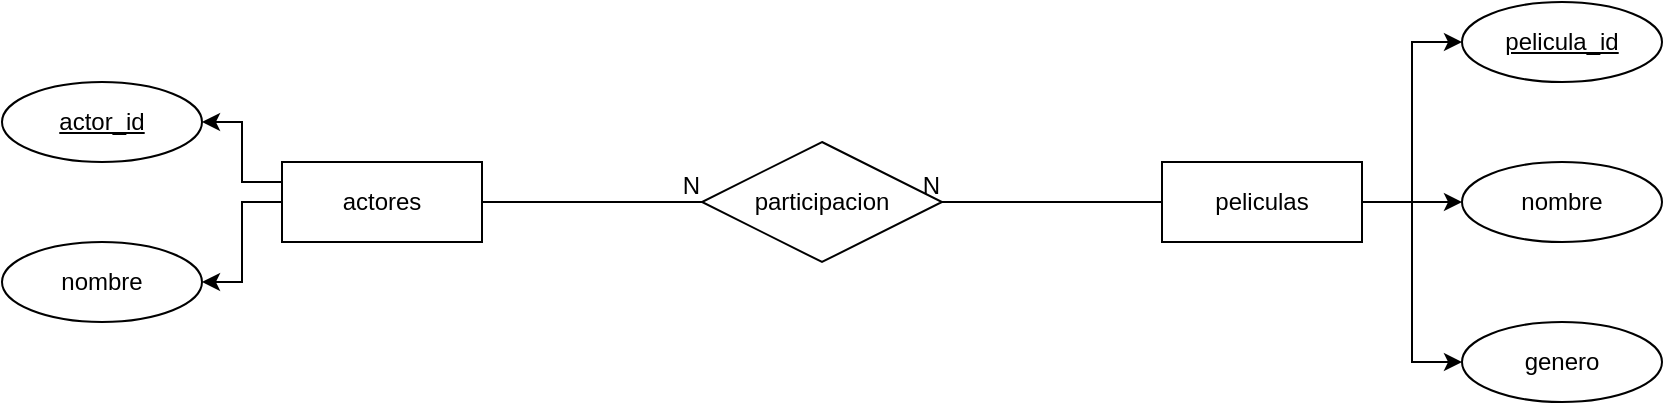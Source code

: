 <mxfile version="24.3.0" type="github">
  <diagram id="R2lEEEUBdFMjLlhIrx00" name="Page-1">
    <mxGraphModel dx="1050" dy="530" grid="1" gridSize="10" guides="1" tooltips="1" connect="1" arrows="1" fold="1" page="1" pageScale="1" pageWidth="850" pageHeight="1100" math="0" shadow="0" extFonts="Permanent Marker^https://fonts.googleapis.com/css?family=Permanent+Marker">
      <root>
        <mxCell id="0" />
        <mxCell id="1" parent="0" />
        <mxCell id="9jqiVQldkScshgEabO2--25" style="edgeStyle=orthogonalEdgeStyle;rounded=0;orthogonalLoop=1;jettySize=auto;html=1;entryX=1;entryY=0.5;entryDx=0;entryDy=0;" edge="1" parent="1" source="9jqiVQldkScshgEabO2--1" target="9jqiVQldkScshgEabO2--17">
          <mxGeometry relative="1" as="geometry" />
        </mxCell>
        <mxCell id="9jqiVQldkScshgEabO2--1" value="actores" style="whiteSpace=wrap;html=1;align=center;" vertex="1" parent="1">
          <mxGeometry x="140" y="210" width="100" height="40" as="geometry" />
        </mxCell>
        <mxCell id="9jqiVQldkScshgEabO2--26" style="edgeStyle=orthogonalEdgeStyle;rounded=0;orthogonalLoop=1;jettySize=auto;html=1;entryX=0;entryY=0.5;entryDx=0;entryDy=0;" edge="1" parent="1" source="9jqiVQldkScshgEabO2--2" target="9jqiVQldkScshgEabO2--22">
          <mxGeometry relative="1" as="geometry" />
        </mxCell>
        <mxCell id="9jqiVQldkScshgEabO2--27" style="edgeStyle=orthogonalEdgeStyle;rounded=0;orthogonalLoop=1;jettySize=auto;html=1;entryX=0;entryY=0.5;entryDx=0;entryDy=0;" edge="1" parent="1" source="9jqiVQldkScshgEabO2--2" target="9jqiVQldkScshgEabO2--23">
          <mxGeometry relative="1" as="geometry" />
        </mxCell>
        <mxCell id="9jqiVQldkScshgEabO2--28" style="edgeStyle=orthogonalEdgeStyle;rounded=0;orthogonalLoop=1;jettySize=auto;html=1;entryX=0;entryY=0.5;entryDx=0;entryDy=0;" edge="1" parent="1" source="9jqiVQldkScshgEabO2--2" target="9jqiVQldkScshgEabO2--24">
          <mxGeometry relative="1" as="geometry" />
        </mxCell>
        <mxCell id="9jqiVQldkScshgEabO2--2" value="peliculas" style="whiteSpace=wrap;html=1;align=center;" vertex="1" parent="1">
          <mxGeometry x="580" y="210" width="100" height="40" as="geometry" />
        </mxCell>
        <mxCell id="9jqiVQldkScshgEabO2--4" value="participacion" style="shape=rhombus;perimeter=rhombusPerimeter;whiteSpace=wrap;html=1;align=center;" vertex="1" parent="1">
          <mxGeometry x="350" y="200" width="120" height="60" as="geometry" />
        </mxCell>
        <mxCell id="9jqiVQldkScshgEabO2--9" value="" style="endArrow=none;html=1;rounded=0;exitX=1;exitY=0.5;exitDx=0;exitDy=0;entryX=0;entryY=0.5;entryDx=0;entryDy=0;" edge="1" parent="1" source="9jqiVQldkScshgEabO2--1" target="9jqiVQldkScshgEabO2--4">
          <mxGeometry relative="1" as="geometry">
            <mxPoint x="250" y="290" as="sourcePoint" />
            <mxPoint x="410" y="290" as="targetPoint" />
          </mxGeometry>
        </mxCell>
        <mxCell id="9jqiVQldkScshgEabO2--10" value="N" style="resizable=0;html=1;whiteSpace=wrap;align=right;verticalAlign=bottom;" connectable="0" vertex="1" parent="9jqiVQldkScshgEabO2--9">
          <mxGeometry x="1" relative="1" as="geometry" />
        </mxCell>
        <mxCell id="9jqiVQldkScshgEabO2--11" value="" style="endArrow=none;html=1;rounded=0;exitX=0;exitY=0.5;exitDx=0;exitDy=0;entryX=1;entryY=0.5;entryDx=0;entryDy=0;" edge="1" parent="1" source="9jqiVQldkScshgEabO2--2" target="9jqiVQldkScshgEabO2--4">
          <mxGeometry relative="1" as="geometry">
            <mxPoint x="250" y="240" as="sourcePoint" />
            <mxPoint x="510" y="250" as="targetPoint" />
          </mxGeometry>
        </mxCell>
        <mxCell id="9jqiVQldkScshgEabO2--12" value="N" style="resizable=0;html=1;whiteSpace=wrap;align=right;verticalAlign=bottom;" connectable="0" vertex="1" parent="9jqiVQldkScshgEabO2--11">
          <mxGeometry x="1" relative="1" as="geometry" />
        </mxCell>
        <mxCell id="9jqiVQldkScshgEabO2--18" style="edgeStyle=orthogonalEdgeStyle;rounded=0;orthogonalLoop=1;jettySize=auto;html=1;exitX=0;exitY=0.25;exitDx=0;exitDy=0;" edge="1" parent="1" source="9jqiVQldkScshgEabO2--1" target="9jqiVQldkScshgEabO2--16">
          <mxGeometry relative="1" as="geometry">
            <mxPoint x="120" y="150" as="targetPoint" />
          </mxGeometry>
        </mxCell>
        <mxCell id="9jqiVQldkScshgEabO2--16" value="actor_id" style="ellipse;whiteSpace=wrap;html=1;align=center;fontStyle=4;" vertex="1" parent="1">
          <mxGeometry y="170" width="100" height="40" as="geometry" />
        </mxCell>
        <mxCell id="9jqiVQldkScshgEabO2--17" value="nombre" style="ellipse;whiteSpace=wrap;html=1;align=center;" vertex="1" parent="1">
          <mxGeometry y="250" width="100" height="40" as="geometry" />
        </mxCell>
        <mxCell id="9jqiVQldkScshgEabO2--22" value="pelicula_id" style="ellipse;whiteSpace=wrap;html=1;align=center;fontStyle=4;" vertex="1" parent="1">
          <mxGeometry x="730" y="130" width="100" height="40" as="geometry" />
        </mxCell>
        <mxCell id="9jqiVQldkScshgEabO2--23" value="nombre" style="ellipse;whiteSpace=wrap;html=1;align=center;" vertex="1" parent="1">
          <mxGeometry x="730" y="210" width="100" height="40" as="geometry" />
        </mxCell>
        <mxCell id="9jqiVQldkScshgEabO2--24" value="genero" style="ellipse;whiteSpace=wrap;html=1;align=center;" vertex="1" parent="1">
          <mxGeometry x="730" y="290" width="100" height="40" as="geometry" />
        </mxCell>
      </root>
    </mxGraphModel>
  </diagram>
</mxfile>
